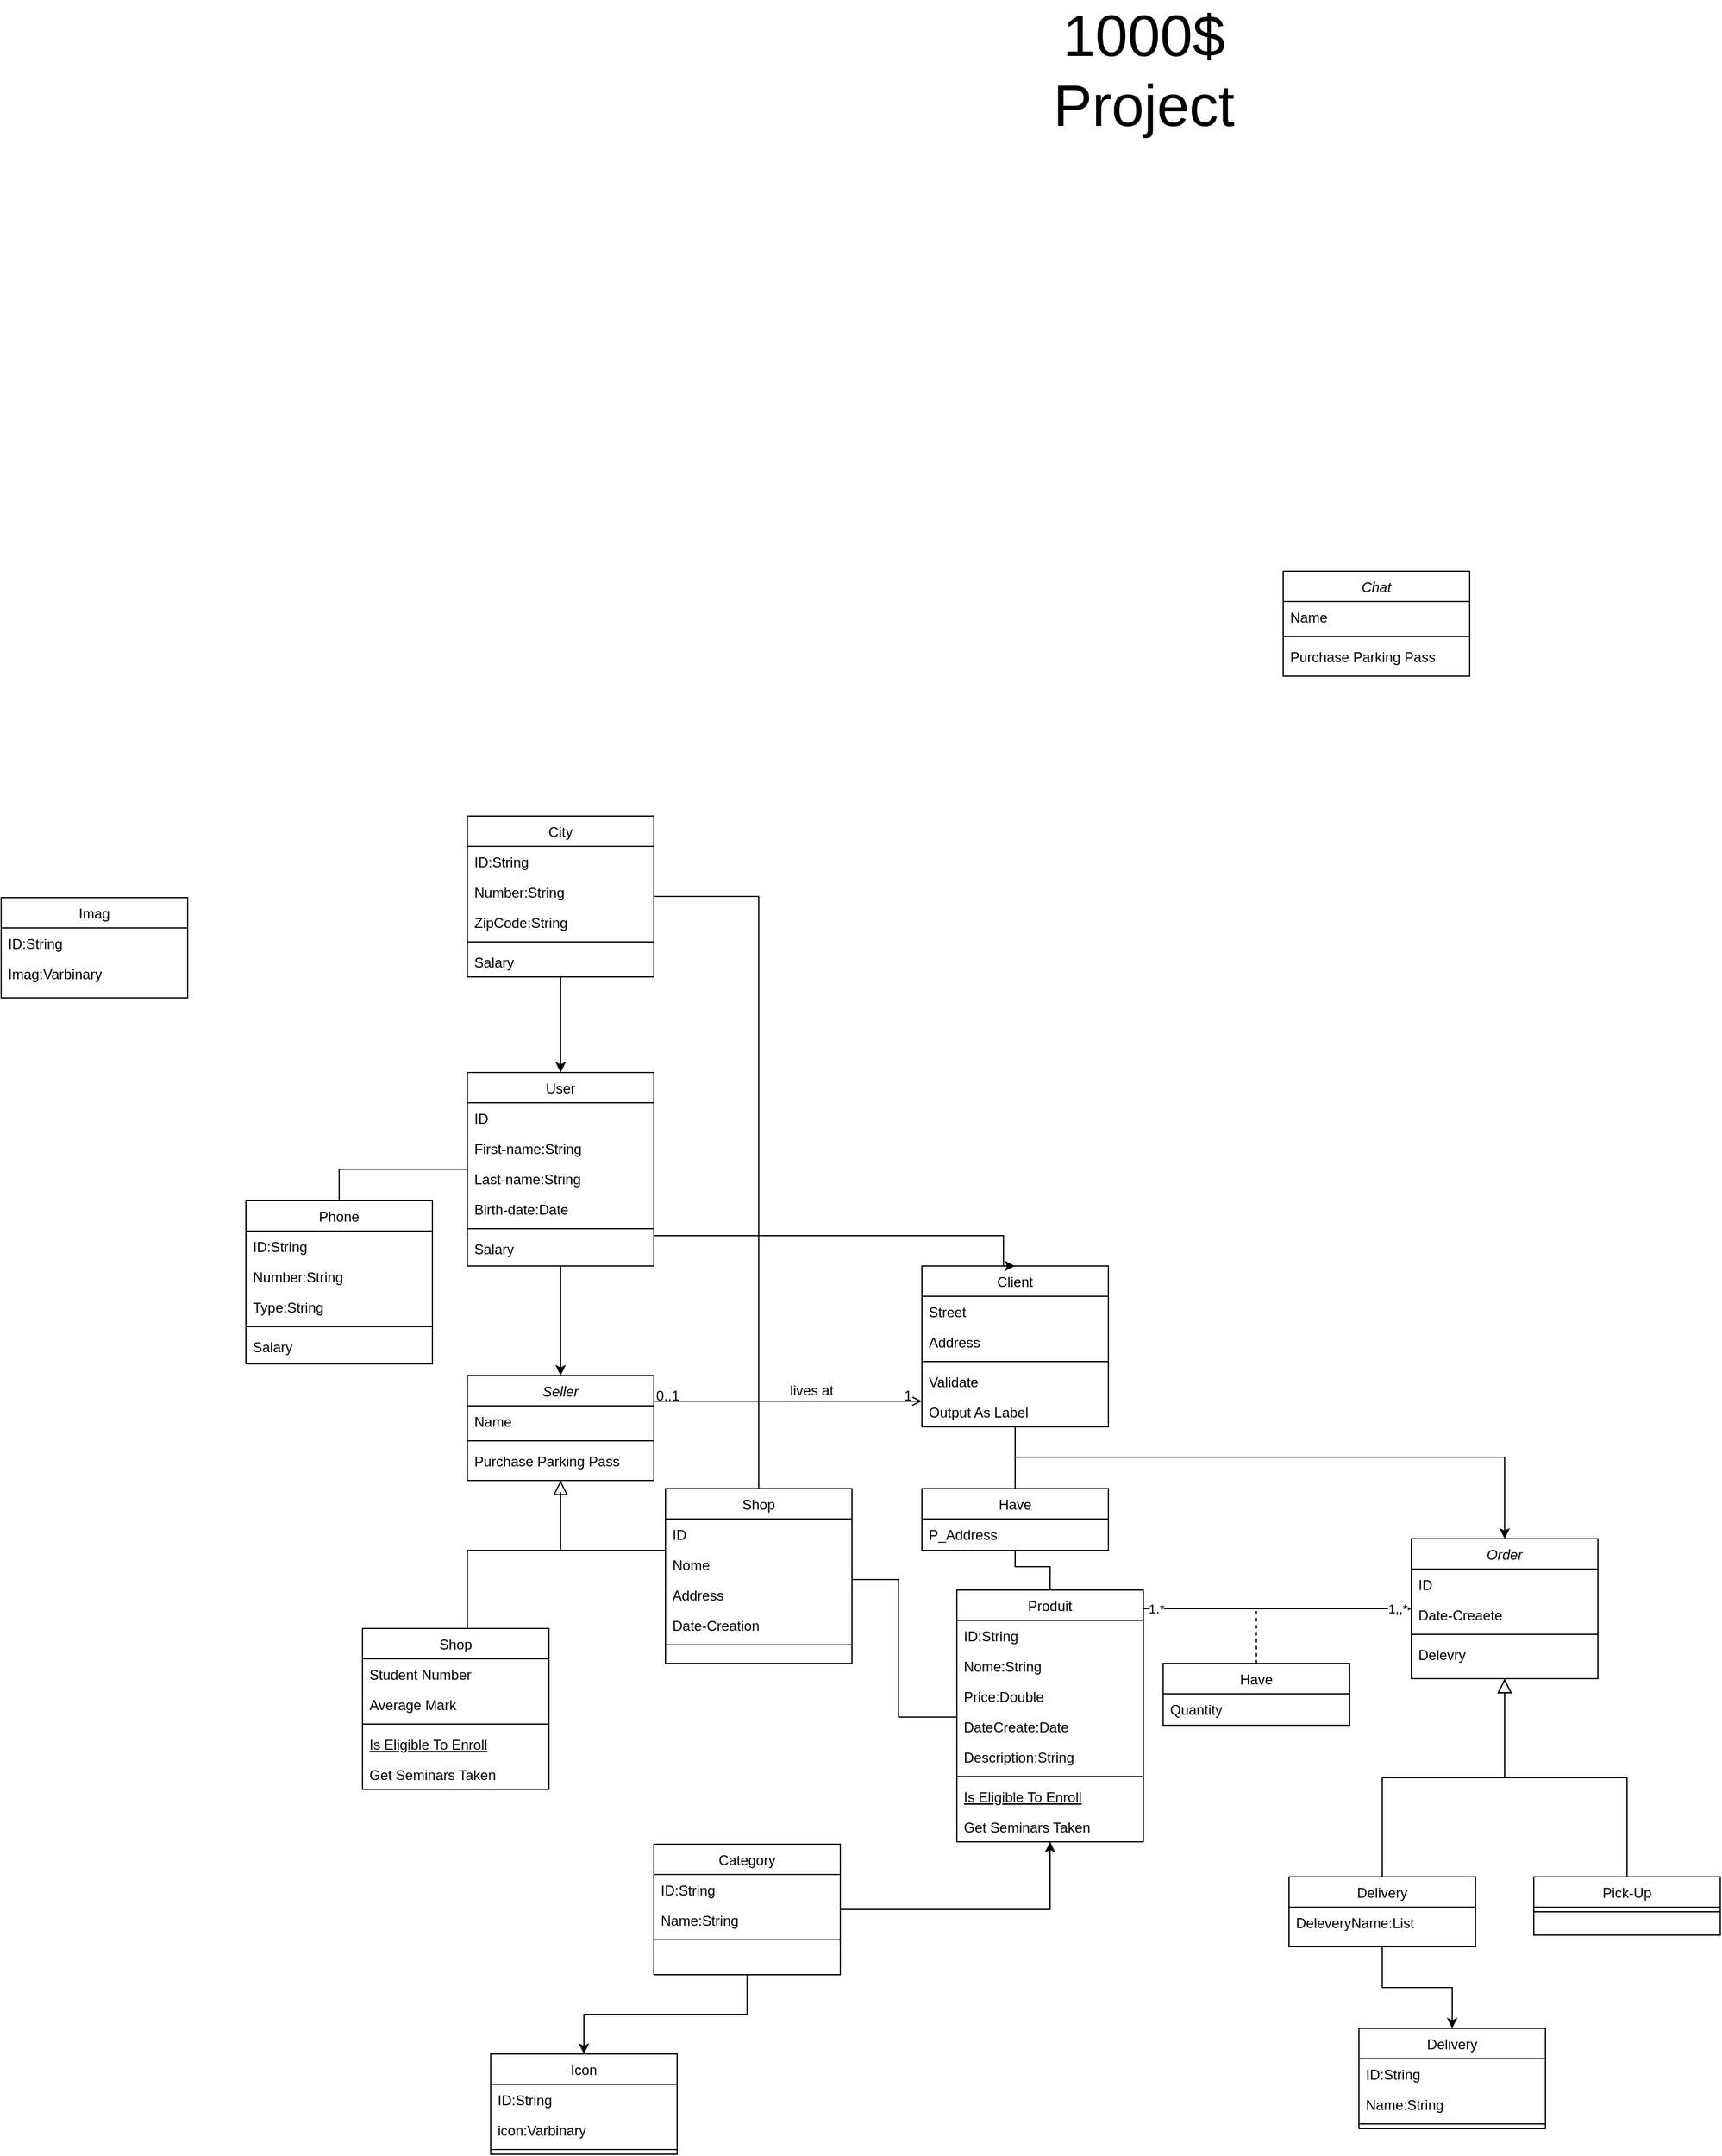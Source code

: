 <mxfile version="14.7.2" type="github">
  <diagram id="C5RBs43oDa-KdzZeNtuy" name="Page-1">
    <mxGraphModel dx="2067" dy="1872" grid="1" gridSize="10" guides="1" tooltips="1" connect="1" arrows="1" fold="1" page="1" pageScale="1" pageWidth="827" pageHeight="1169" math="0" shadow="0">
      <root>
        <mxCell id="WIyWlLk6GJQsqaUBKTNV-0" />
        <mxCell id="WIyWlLk6GJQsqaUBKTNV-1" parent="WIyWlLk6GJQsqaUBKTNV-0" />
        <mxCell id="zkfFHV4jXpPFQw0GAbJ--0" value="Seller" style="swimlane;fontStyle=2;align=center;verticalAlign=top;childLayout=stackLayout;horizontal=1;startSize=26;horizontalStack=0;resizeParent=1;resizeLast=0;collapsible=1;marginBottom=0;rounded=0;shadow=0;strokeWidth=1;" parent="WIyWlLk6GJQsqaUBKTNV-1" vertex="1">
          <mxGeometry x="-110" y="230" width="160" height="90" as="geometry">
            <mxRectangle x="230" y="140" width="160" height="26" as="alternateBounds" />
          </mxGeometry>
        </mxCell>
        <mxCell id="zkfFHV4jXpPFQw0GAbJ--1" value="Name" style="text;align=left;verticalAlign=top;spacingLeft=4;spacingRight=4;overflow=hidden;rotatable=0;points=[[0,0.5],[1,0.5]];portConstraint=eastwest;" parent="zkfFHV4jXpPFQw0GAbJ--0" vertex="1">
          <mxGeometry y="26" width="160" height="26" as="geometry" />
        </mxCell>
        <mxCell id="zkfFHV4jXpPFQw0GAbJ--4" value="" style="line;html=1;strokeWidth=1;align=left;verticalAlign=middle;spacingTop=-1;spacingLeft=3;spacingRight=3;rotatable=0;labelPosition=right;points=[];portConstraint=eastwest;" parent="zkfFHV4jXpPFQw0GAbJ--0" vertex="1">
          <mxGeometry y="52" width="160" height="8" as="geometry" />
        </mxCell>
        <mxCell id="zkfFHV4jXpPFQw0GAbJ--5" value="Purchase Parking Pass" style="text;align=left;verticalAlign=top;spacingLeft=4;spacingRight=4;overflow=hidden;rotatable=0;points=[[0,0.5],[1,0.5]];portConstraint=eastwest;" parent="zkfFHV4jXpPFQw0GAbJ--0" vertex="1">
          <mxGeometry y="60" width="160" height="26" as="geometry" />
        </mxCell>
        <mxCell id="inPbh-ANOGGjhUP9g02m-75" style="edgeStyle=orthogonalEdgeStyle;rounded=0;orthogonalLoop=1;jettySize=auto;html=1;endArrow=none;endFill=0;" edge="1" parent="WIyWlLk6GJQsqaUBKTNV-1" source="zkfFHV4jXpPFQw0GAbJ--6">
          <mxGeometry relative="1" as="geometry">
            <mxPoint x="-30" y="330" as="targetPoint" />
            <Array as="points">
              <mxPoint x="-110" y="380" />
              <mxPoint x="-30" y="380" />
            </Array>
          </mxGeometry>
        </mxCell>
        <mxCell id="zkfFHV4jXpPFQw0GAbJ--6" value="Shop" style="swimlane;fontStyle=0;align=center;verticalAlign=top;childLayout=stackLayout;horizontal=1;startSize=26;horizontalStack=0;resizeParent=1;resizeLast=0;collapsible=1;marginBottom=0;rounded=0;shadow=0;strokeWidth=1;" parent="WIyWlLk6GJQsqaUBKTNV-1" vertex="1">
          <mxGeometry x="-200" y="447" width="160" height="138" as="geometry">
            <mxRectangle x="130" y="380" width="160" height="26" as="alternateBounds" />
          </mxGeometry>
        </mxCell>
        <mxCell id="zkfFHV4jXpPFQw0GAbJ--7" value="Student Number" style="text;align=left;verticalAlign=top;spacingLeft=4;spacingRight=4;overflow=hidden;rotatable=0;points=[[0,0.5],[1,0.5]];portConstraint=eastwest;" parent="zkfFHV4jXpPFQw0GAbJ--6" vertex="1">
          <mxGeometry y="26" width="160" height="26" as="geometry" />
        </mxCell>
        <mxCell id="zkfFHV4jXpPFQw0GAbJ--8" value="Average Mark" style="text;align=left;verticalAlign=top;spacingLeft=4;spacingRight=4;overflow=hidden;rotatable=0;points=[[0,0.5],[1,0.5]];portConstraint=eastwest;rounded=0;shadow=0;html=0;" parent="zkfFHV4jXpPFQw0GAbJ--6" vertex="1">
          <mxGeometry y="52" width="160" height="26" as="geometry" />
        </mxCell>
        <mxCell id="zkfFHV4jXpPFQw0GAbJ--9" value="" style="line;html=1;strokeWidth=1;align=left;verticalAlign=middle;spacingTop=-1;spacingLeft=3;spacingRight=3;rotatable=0;labelPosition=right;points=[];portConstraint=eastwest;" parent="zkfFHV4jXpPFQw0GAbJ--6" vertex="1">
          <mxGeometry y="78" width="160" height="8" as="geometry" />
        </mxCell>
        <mxCell id="zkfFHV4jXpPFQw0GAbJ--10" value="Is Eligible To Enroll" style="text;align=left;verticalAlign=top;spacingLeft=4;spacingRight=4;overflow=hidden;rotatable=0;points=[[0,0.5],[1,0.5]];portConstraint=eastwest;fontStyle=4" parent="zkfFHV4jXpPFQw0GAbJ--6" vertex="1">
          <mxGeometry y="86" width="160" height="26" as="geometry" />
        </mxCell>
        <mxCell id="zkfFHV4jXpPFQw0GAbJ--11" value="Get Seminars Taken" style="text;align=left;verticalAlign=top;spacingLeft=4;spacingRight=4;overflow=hidden;rotatable=0;points=[[0,0.5],[1,0.5]];portConstraint=eastwest;" parent="zkfFHV4jXpPFQw0GAbJ--6" vertex="1">
          <mxGeometry y="112" width="160" height="26" as="geometry" />
        </mxCell>
        <mxCell id="zkfFHV4jXpPFQw0GAbJ--13" value="Shop" style="swimlane;fontStyle=0;align=center;verticalAlign=top;childLayout=stackLayout;horizontal=1;startSize=26;horizontalStack=0;resizeParent=1;resizeLast=0;collapsible=1;marginBottom=0;rounded=0;shadow=0;strokeWidth=1;" parent="WIyWlLk6GJQsqaUBKTNV-1" vertex="1">
          <mxGeometry x="60" y="327" width="160" height="150" as="geometry">
            <mxRectangle x="340" y="380" width="170" height="26" as="alternateBounds" />
          </mxGeometry>
        </mxCell>
        <mxCell id="zkfFHV4jXpPFQw0GAbJ--14" value="ID" style="text;align=left;verticalAlign=top;spacingLeft=4;spacingRight=4;overflow=hidden;rotatable=0;points=[[0,0.5],[1,0.5]];portConstraint=eastwest;" parent="zkfFHV4jXpPFQw0GAbJ--13" vertex="1">
          <mxGeometry y="26" width="160" height="26" as="geometry" />
        </mxCell>
        <mxCell id="inPbh-ANOGGjhUP9g02m-80" value="Nome" style="text;align=left;verticalAlign=top;spacingLeft=4;spacingRight=4;overflow=hidden;rotatable=0;points=[[0,0.5],[1,0.5]];portConstraint=eastwest;" vertex="1" parent="zkfFHV4jXpPFQw0GAbJ--13">
          <mxGeometry y="52" width="160" height="26" as="geometry" />
        </mxCell>
        <mxCell id="inPbh-ANOGGjhUP9g02m-81" value="Address" style="text;align=left;verticalAlign=top;spacingLeft=4;spacingRight=4;overflow=hidden;rotatable=0;points=[[0,0.5],[1,0.5]];portConstraint=eastwest;" vertex="1" parent="zkfFHV4jXpPFQw0GAbJ--13">
          <mxGeometry y="78" width="160" height="26" as="geometry" />
        </mxCell>
        <mxCell id="inPbh-ANOGGjhUP9g02m-82" value="Date-Creation" style="text;align=left;verticalAlign=top;spacingLeft=4;spacingRight=4;overflow=hidden;rotatable=0;points=[[0,0.5],[1,0.5]];portConstraint=eastwest;" vertex="1" parent="zkfFHV4jXpPFQw0GAbJ--13">
          <mxGeometry y="104" width="160" height="26" as="geometry" />
        </mxCell>
        <mxCell id="zkfFHV4jXpPFQw0GAbJ--15" value="" style="line;html=1;strokeWidth=1;align=left;verticalAlign=middle;spacingTop=-1;spacingLeft=3;spacingRight=3;rotatable=0;labelPosition=right;points=[];portConstraint=eastwest;" parent="zkfFHV4jXpPFQw0GAbJ--13" vertex="1">
          <mxGeometry y="130" width="160" height="8" as="geometry" />
        </mxCell>
        <mxCell id="zkfFHV4jXpPFQw0GAbJ--16" value="" style="endArrow=block;endSize=10;endFill=0;shadow=0;strokeWidth=1;rounded=0;edgeStyle=elbowEdgeStyle;elbow=vertical;" parent="WIyWlLk6GJQsqaUBKTNV-1" source="zkfFHV4jXpPFQw0GAbJ--13" target="zkfFHV4jXpPFQw0GAbJ--0" edge="1">
          <mxGeometry width="160" relative="1" as="geometry">
            <mxPoint x="210" y="373" as="sourcePoint" />
            <mxPoint x="310" y="271" as="targetPoint" />
            <Array as="points">
              <mxPoint x="-30" y="380" />
              <mxPoint x="130" y="380" />
            </Array>
          </mxGeometry>
        </mxCell>
        <mxCell id="inPbh-ANOGGjhUP9g02m-37" style="edgeStyle=orthogonalEdgeStyle;rounded=0;orthogonalLoop=1;jettySize=auto;html=1;entryX=0.5;entryY=0;entryDx=0;entryDy=0;" edge="1" parent="WIyWlLk6GJQsqaUBKTNV-1" source="zkfFHV4jXpPFQw0GAbJ--17" target="lSDASiZeVF4eeY2CgTY7-20">
          <mxGeometry relative="1" as="geometry">
            <Array as="points">
              <mxPoint x="780" y="300" />
            </Array>
          </mxGeometry>
        </mxCell>
        <mxCell id="inPbh-ANOGGjhUP9g02m-90" style="edgeStyle=orthogonalEdgeStyle;rounded=0;orthogonalLoop=1;jettySize=auto;html=1;entryX=0.5;entryY=0;entryDx=0;entryDy=0;endArrow=none;endFill=0;" edge="1" parent="WIyWlLk6GJQsqaUBKTNV-1" source="zkfFHV4jXpPFQw0GAbJ--17" target="inPbh-ANOGGjhUP9g02m-87">
          <mxGeometry relative="1" as="geometry" />
        </mxCell>
        <mxCell id="zkfFHV4jXpPFQw0GAbJ--17" value="Client" style="swimlane;fontStyle=0;align=center;verticalAlign=top;childLayout=stackLayout;horizontal=1;startSize=26;horizontalStack=0;resizeParent=1;resizeLast=0;collapsible=1;marginBottom=0;rounded=0;shadow=0;strokeWidth=1;" parent="WIyWlLk6GJQsqaUBKTNV-1" vertex="1">
          <mxGeometry x="280" y="136" width="160" height="138" as="geometry">
            <mxRectangle x="550" y="140" width="160" height="26" as="alternateBounds" />
          </mxGeometry>
        </mxCell>
        <mxCell id="zkfFHV4jXpPFQw0GAbJ--18" value="Street" style="text;align=left;verticalAlign=top;spacingLeft=4;spacingRight=4;overflow=hidden;rotatable=0;points=[[0,0.5],[1,0.5]];portConstraint=eastwest;" parent="zkfFHV4jXpPFQw0GAbJ--17" vertex="1">
          <mxGeometry y="26" width="160" height="26" as="geometry" />
        </mxCell>
        <mxCell id="inPbh-ANOGGjhUP9g02m-83" value="Address" style="text;align=left;verticalAlign=top;spacingLeft=4;spacingRight=4;overflow=hidden;rotatable=0;points=[[0,0.5],[1,0.5]];portConstraint=eastwest;" vertex="1" parent="zkfFHV4jXpPFQw0GAbJ--17">
          <mxGeometry y="52" width="160" height="26" as="geometry" />
        </mxCell>
        <mxCell id="zkfFHV4jXpPFQw0GAbJ--23" value="" style="line;html=1;strokeWidth=1;align=left;verticalAlign=middle;spacingTop=-1;spacingLeft=3;spacingRight=3;rotatable=0;labelPosition=right;points=[];portConstraint=eastwest;" parent="zkfFHV4jXpPFQw0GAbJ--17" vertex="1">
          <mxGeometry y="78" width="160" height="8" as="geometry" />
        </mxCell>
        <mxCell id="zkfFHV4jXpPFQw0GAbJ--24" value="Validate" style="text;align=left;verticalAlign=top;spacingLeft=4;spacingRight=4;overflow=hidden;rotatable=0;points=[[0,0.5],[1,0.5]];portConstraint=eastwest;" parent="zkfFHV4jXpPFQw0GAbJ--17" vertex="1">
          <mxGeometry y="86" width="160" height="26" as="geometry" />
        </mxCell>
        <mxCell id="zkfFHV4jXpPFQw0GAbJ--25" value="Output As Label" style="text;align=left;verticalAlign=top;spacingLeft=4;spacingRight=4;overflow=hidden;rotatable=0;points=[[0,0.5],[1,0.5]];portConstraint=eastwest;" parent="zkfFHV4jXpPFQw0GAbJ--17" vertex="1">
          <mxGeometry y="112" width="160" height="26" as="geometry" />
        </mxCell>
        <mxCell id="zkfFHV4jXpPFQw0GAbJ--26" value="" style="endArrow=open;shadow=0;strokeWidth=1;rounded=0;endFill=1;edgeStyle=elbowEdgeStyle;elbow=vertical;" parent="WIyWlLk6GJQsqaUBKTNV-1" source="zkfFHV4jXpPFQw0GAbJ--0" target="zkfFHV4jXpPFQw0GAbJ--17" edge="1">
          <mxGeometry x="0.5" y="41" relative="1" as="geometry">
            <mxPoint x="380" y="192" as="sourcePoint" />
            <mxPoint x="540" y="192" as="targetPoint" />
            <mxPoint x="-40" y="32" as="offset" />
          </mxGeometry>
        </mxCell>
        <mxCell id="zkfFHV4jXpPFQw0GAbJ--27" value="0..1" style="resizable=0;align=left;verticalAlign=bottom;labelBackgroundColor=none;fontSize=12;" parent="zkfFHV4jXpPFQw0GAbJ--26" connectable="0" vertex="1">
          <mxGeometry x="-1" relative="1" as="geometry">
            <mxPoint y="4" as="offset" />
          </mxGeometry>
        </mxCell>
        <mxCell id="zkfFHV4jXpPFQw0GAbJ--28" value="1" style="resizable=0;align=right;verticalAlign=bottom;labelBackgroundColor=none;fontSize=12;" parent="zkfFHV4jXpPFQw0GAbJ--26" connectable="0" vertex="1">
          <mxGeometry x="1" relative="1" as="geometry">
            <mxPoint x="-7" y="4" as="offset" />
          </mxGeometry>
        </mxCell>
        <mxCell id="zkfFHV4jXpPFQw0GAbJ--29" value="lives at" style="text;html=1;resizable=0;points=[];;align=center;verticalAlign=middle;labelBackgroundColor=none;rounded=0;shadow=0;strokeWidth=1;fontSize=12;" parent="zkfFHV4jXpPFQw0GAbJ--26" vertex="1" connectable="0">
          <mxGeometry x="0.5" y="49" relative="1" as="geometry">
            <mxPoint x="-38" y="40" as="offset" />
          </mxGeometry>
        </mxCell>
        <mxCell id="lSDASiZeVF4eeY2CgTY7-0" value="Chat" style="swimlane;fontStyle=2;align=center;verticalAlign=top;childLayout=stackLayout;horizontal=1;startSize=26;horizontalStack=0;resizeParent=1;resizeLast=0;collapsible=1;marginBottom=0;rounded=0;shadow=0;strokeWidth=1;" parent="WIyWlLk6GJQsqaUBKTNV-1" vertex="1">
          <mxGeometry x="590" y="-460" width="160" height="90" as="geometry">
            <mxRectangle x="230" y="140" width="160" height="26" as="alternateBounds" />
          </mxGeometry>
        </mxCell>
        <mxCell id="lSDASiZeVF4eeY2CgTY7-1" value="Name" style="text;align=left;verticalAlign=top;spacingLeft=4;spacingRight=4;overflow=hidden;rotatable=0;points=[[0,0.5],[1,0.5]];portConstraint=eastwest;" parent="lSDASiZeVF4eeY2CgTY7-0" vertex="1">
          <mxGeometry y="26" width="160" height="26" as="geometry" />
        </mxCell>
        <mxCell id="lSDASiZeVF4eeY2CgTY7-2" value="" style="line;html=1;strokeWidth=1;align=left;verticalAlign=middle;spacingTop=-1;spacingLeft=3;spacingRight=3;rotatable=0;labelPosition=right;points=[];portConstraint=eastwest;" parent="lSDASiZeVF4eeY2CgTY7-0" vertex="1">
          <mxGeometry y="52" width="160" height="8" as="geometry" />
        </mxCell>
        <mxCell id="lSDASiZeVF4eeY2CgTY7-3" value="Purchase Parking Pass" style="text;align=left;verticalAlign=top;spacingLeft=4;spacingRight=4;overflow=hidden;rotatable=0;points=[[0,0.5],[1,0.5]];portConstraint=eastwest;" parent="lSDASiZeVF4eeY2CgTY7-0" vertex="1">
          <mxGeometry y="60" width="160" height="26" as="geometry" />
        </mxCell>
        <mxCell id="inPbh-ANOGGjhUP9g02m-52" style="edgeStyle=orthogonalEdgeStyle;rounded=0;orthogonalLoop=1;jettySize=auto;html=1;" edge="1" parent="WIyWlLk6GJQsqaUBKTNV-1" source="lSDASiZeVF4eeY2CgTY7-8" target="lSDASiZeVF4eeY2CgTY7-20">
          <mxGeometry relative="1" as="geometry">
            <Array as="points">
              <mxPoint x="570" y="430" />
              <mxPoint x="570" y="430" />
            </Array>
          </mxGeometry>
        </mxCell>
        <mxCell id="inPbh-ANOGGjhUP9g02m-56" value="1.*" style="edgeLabel;html=1;align=center;verticalAlign=middle;resizable=0;points=[];" vertex="1" connectable="0" parent="inPbh-ANOGGjhUP9g02m-52">
          <mxGeometry x="-0.908" relative="1" as="geometry">
            <mxPoint as="offset" />
          </mxGeometry>
        </mxCell>
        <mxCell id="inPbh-ANOGGjhUP9g02m-57" value="1,,*" style="edgeLabel;html=1;align=center;verticalAlign=middle;resizable=0;points=[];" vertex="1" connectable="0" parent="inPbh-ANOGGjhUP9g02m-52">
          <mxGeometry x="0.893" relative="1" as="geometry">
            <mxPoint as="offset" />
          </mxGeometry>
        </mxCell>
        <mxCell id="inPbh-ANOGGjhUP9g02m-84" style="edgeStyle=orthogonalEdgeStyle;rounded=0;orthogonalLoop=1;jettySize=auto;html=1;endArrow=none;endFill=0;" edge="1" parent="WIyWlLk6GJQsqaUBKTNV-1" source="lSDASiZeVF4eeY2CgTY7-8" target="zkfFHV4jXpPFQw0GAbJ--13">
          <mxGeometry relative="1" as="geometry">
            <Array as="points">
              <mxPoint x="260" y="523" />
              <mxPoint x="260" y="405" />
            </Array>
          </mxGeometry>
        </mxCell>
        <mxCell id="inPbh-ANOGGjhUP9g02m-91" style="edgeStyle=orthogonalEdgeStyle;rounded=0;orthogonalLoop=1;jettySize=auto;html=1;endArrow=none;endFill=0;" edge="1" parent="WIyWlLk6GJQsqaUBKTNV-1" source="lSDASiZeVF4eeY2CgTY7-8" target="inPbh-ANOGGjhUP9g02m-87">
          <mxGeometry relative="1" as="geometry" />
        </mxCell>
        <mxCell id="lSDASiZeVF4eeY2CgTY7-8" value="Produit" style="swimlane;fontStyle=0;align=center;verticalAlign=top;childLayout=stackLayout;horizontal=1;startSize=26;horizontalStack=0;resizeParent=1;resizeLast=0;collapsible=1;marginBottom=0;rounded=0;shadow=0;strokeWidth=1;" parent="WIyWlLk6GJQsqaUBKTNV-1" vertex="1">
          <mxGeometry x="310" y="414" width="160" height="216" as="geometry">
            <mxRectangle x="130" y="380" width="160" height="26" as="alternateBounds" />
          </mxGeometry>
        </mxCell>
        <mxCell id="lSDASiZeVF4eeY2CgTY7-9" value="ID:String" style="text;align=left;verticalAlign=top;spacingLeft=4;spacingRight=4;overflow=hidden;rotatable=0;points=[[0,0.5],[1,0.5]];portConstraint=eastwest;" parent="lSDASiZeVF4eeY2CgTY7-8" vertex="1">
          <mxGeometry y="26" width="160" height="26" as="geometry" />
        </mxCell>
        <mxCell id="lSDASiZeVF4eeY2CgTY7-10" value="Nome:String" style="text;align=left;verticalAlign=top;spacingLeft=4;spacingRight=4;overflow=hidden;rotatable=0;points=[[0,0.5],[1,0.5]];portConstraint=eastwest;rounded=0;shadow=0;html=0;" parent="lSDASiZeVF4eeY2CgTY7-8" vertex="1">
          <mxGeometry y="52" width="160" height="26" as="geometry" />
        </mxCell>
        <mxCell id="lSDASiZeVF4eeY2CgTY7-48" value="Price:Double" style="text;align=left;verticalAlign=top;spacingLeft=4;spacingRight=4;overflow=hidden;rotatable=0;points=[[0,0.5],[1,0.5]];portConstraint=eastwest;rounded=0;shadow=0;html=0;" parent="lSDASiZeVF4eeY2CgTY7-8" vertex="1">
          <mxGeometry y="78" width="160" height="26" as="geometry" />
        </mxCell>
        <mxCell id="lSDASiZeVF4eeY2CgTY7-49" value="DateCreate:Date" style="text;align=left;verticalAlign=top;spacingLeft=4;spacingRight=4;overflow=hidden;rotatable=0;points=[[0,0.5],[1,0.5]];portConstraint=eastwest;rounded=0;shadow=0;html=0;" parent="lSDASiZeVF4eeY2CgTY7-8" vertex="1">
          <mxGeometry y="104" width="160" height="26" as="geometry" />
        </mxCell>
        <mxCell id="lSDASiZeVF4eeY2CgTY7-50" value="Description:String" style="text;align=left;verticalAlign=top;spacingLeft=4;spacingRight=4;overflow=hidden;rotatable=0;points=[[0,0.5],[1,0.5]];portConstraint=eastwest;rounded=0;shadow=0;html=0;" parent="lSDASiZeVF4eeY2CgTY7-8" vertex="1">
          <mxGeometry y="130" width="160" height="26" as="geometry" />
        </mxCell>
        <mxCell id="lSDASiZeVF4eeY2CgTY7-11" value="" style="line;html=1;strokeWidth=1;align=left;verticalAlign=middle;spacingTop=-1;spacingLeft=3;spacingRight=3;rotatable=0;labelPosition=right;points=[];portConstraint=eastwest;" parent="lSDASiZeVF4eeY2CgTY7-8" vertex="1">
          <mxGeometry y="156" width="160" height="8" as="geometry" />
        </mxCell>
        <mxCell id="lSDASiZeVF4eeY2CgTY7-12" value="Is Eligible To Enroll" style="text;align=left;verticalAlign=top;spacingLeft=4;spacingRight=4;overflow=hidden;rotatable=0;points=[[0,0.5],[1,0.5]];portConstraint=eastwest;fontStyle=4" parent="lSDASiZeVF4eeY2CgTY7-8" vertex="1">
          <mxGeometry y="164" width="160" height="26" as="geometry" />
        </mxCell>
        <mxCell id="lSDASiZeVF4eeY2CgTY7-13" value="Get Seminars Taken" style="text;align=left;verticalAlign=top;spacingLeft=4;spacingRight=4;overflow=hidden;rotatable=0;points=[[0,0.5],[1,0.5]];portConstraint=eastwest;" parent="lSDASiZeVF4eeY2CgTY7-8" vertex="1">
          <mxGeometry y="190" width="160" height="26" as="geometry" />
        </mxCell>
        <mxCell id="lSDASiZeVF4eeY2CgTY7-20" value="Order" style="swimlane;fontStyle=2;align=center;verticalAlign=top;childLayout=stackLayout;horizontal=1;startSize=26;horizontalStack=0;resizeParent=1;resizeLast=0;collapsible=1;marginBottom=0;rounded=0;shadow=0;strokeWidth=1;" parent="WIyWlLk6GJQsqaUBKTNV-1" vertex="1">
          <mxGeometry x="700" y="370" width="160" height="120" as="geometry">
            <mxRectangle x="230" y="140" width="160" height="26" as="alternateBounds" />
          </mxGeometry>
        </mxCell>
        <mxCell id="inPbh-ANOGGjhUP9g02m-41" value="ID" style="text;align=left;verticalAlign=top;spacingLeft=4;spacingRight=4;overflow=hidden;rotatable=0;points=[[0,0.5],[1,0.5]];portConstraint=eastwest;" vertex="1" parent="lSDASiZeVF4eeY2CgTY7-20">
          <mxGeometry y="26" width="160" height="26" as="geometry" />
        </mxCell>
        <mxCell id="inPbh-ANOGGjhUP9g02m-42" value="Date-Creaete" style="text;align=left;verticalAlign=top;spacingLeft=4;spacingRight=4;overflow=hidden;rotatable=0;points=[[0,0.5],[1,0.5]];portConstraint=eastwest;" vertex="1" parent="lSDASiZeVF4eeY2CgTY7-20">
          <mxGeometry y="52" width="160" height="26" as="geometry" />
        </mxCell>
        <mxCell id="lSDASiZeVF4eeY2CgTY7-22" value="" style="line;html=1;strokeWidth=1;align=left;verticalAlign=middle;spacingTop=-1;spacingLeft=3;spacingRight=3;rotatable=0;labelPosition=right;points=[];portConstraint=eastwest;" parent="lSDASiZeVF4eeY2CgTY7-20" vertex="1">
          <mxGeometry y="78" width="160" height="8" as="geometry" />
        </mxCell>
        <mxCell id="lSDASiZeVF4eeY2CgTY7-35" value="Delevry" style="text;align=left;verticalAlign=top;spacingLeft=4;spacingRight=4;overflow=hidden;rotatable=0;points=[[0,0.5],[1,0.5]];portConstraint=eastwest;" parent="lSDASiZeVF4eeY2CgTY7-20" vertex="1">
          <mxGeometry y="86" width="160" height="26" as="geometry" />
        </mxCell>
        <mxCell id="lSDASiZeVF4eeY2CgTY7-28" value="" style="endArrow=block;endSize=10;endFill=0;shadow=0;strokeWidth=1;rounded=0;edgeStyle=elbowEdgeStyle;elbow=vertical;exitX=0.5;exitY=0;exitDx=0;exitDy=0;" parent="WIyWlLk6GJQsqaUBKTNV-1" source="lSDASiZeVF4eeY2CgTY7-36" target="lSDASiZeVF4eeY2CgTY7-20" edge="1">
          <mxGeometry width="160" relative="1" as="geometry">
            <mxPoint x="640" y="620" as="sourcePoint" />
            <mxPoint x="760" y="383" as="targetPoint" />
          </mxGeometry>
        </mxCell>
        <mxCell id="lSDASiZeVF4eeY2CgTY7-29" value="Pick-Up" style="swimlane;fontStyle=0;align=center;verticalAlign=top;childLayout=stackLayout;horizontal=1;startSize=26;horizontalStack=0;resizeParent=1;resizeLast=0;collapsible=1;marginBottom=0;rounded=0;shadow=0;strokeWidth=1;" parent="WIyWlLk6GJQsqaUBKTNV-1" vertex="1">
          <mxGeometry x="805" y="660" width="160" height="50" as="geometry">
            <mxRectangle x="340" y="380" width="170" height="26" as="alternateBounds" />
          </mxGeometry>
        </mxCell>
        <mxCell id="lSDASiZeVF4eeY2CgTY7-31" value="" style="line;html=1;strokeWidth=1;align=left;verticalAlign=middle;spacingTop=-1;spacingLeft=3;spacingRight=3;rotatable=0;labelPosition=right;points=[];portConstraint=eastwest;" parent="lSDASiZeVF4eeY2CgTY7-29" vertex="1">
          <mxGeometry y="26" width="160" height="8" as="geometry" />
        </mxCell>
        <mxCell id="lSDASiZeVF4eeY2CgTY7-32" value="" style="endArrow=block;endSize=10;endFill=0;shadow=0;strokeWidth=1;rounded=0;edgeStyle=elbowEdgeStyle;elbow=vertical;" parent="WIyWlLk6GJQsqaUBKTNV-1" source="lSDASiZeVF4eeY2CgTY7-29" target="lSDASiZeVF4eeY2CgTY7-20" edge="1">
          <mxGeometry width="160" relative="1" as="geometry">
            <mxPoint x="770" y="553" as="sourcePoint" />
            <mxPoint x="870" y="451" as="targetPoint" />
          </mxGeometry>
        </mxCell>
        <mxCell id="lSDASiZeVF4eeY2CgTY7-47" style="edgeStyle=orthogonalEdgeStyle;rounded=0;orthogonalLoop=1;jettySize=auto;html=1;entryX=0.5;entryY=0;entryDx=0;entryDy=0;" parent="WIyWlLk6GJQsqaUBKTNV-1" source="lSDASiZeVF4eeY2CgTY7-36" target="lSDASiZeVF4eeY2CgTY7-43" edge="1">
          <mxGeometry relative="1" as="geometry" />
        </mxCell>
        <mxCell id="lSDASiZeVF4eeY2CgTY7-36" value="Delivery" style="swimlane;fontStyle=0;align=center;verticalAlign=top;childLayout=stackLayout;horizontal=1;startSize=26;horizontalStack=0;resizeParent=1;resizeLast=0;collapsible=1;marginBottom=0;rounded=0;shadow=0;strokeWidth=1;" parent="WIyWlLk6GJQsqaUBKTNV-1" vertex="1">
          <mxGeometry x="595" y="660" width="160" height="60" as="geometry">
            <mxRectangle x="130" y="380" width="160" height="26" as="alternateBounds" />
          </mxGeometry>
        </mxCell>
        <mxCell id="lSDASiZeVF4eeY2CgTY7-37" value="DeleveryName:List" style="text;align=left;verticalAlign=top;spacingLeft=4;spacingRight=4;overflow=hidden;rotatable=0;points=[[0,0.5],[1,0.5]];portConstraint=eastwest;" parent="lSDASiZeVF4eeY2CgTY7-36" vertex="1">
          <mxGeometry y="26" width="160" height="26" as="geometry" />
        </mxCell>
        <mxCell id="lSDASiZeVF4eeY2CgTY7-43" value="Delivery" style="swimlane;fontStyle=0;align=center;verticalAlign=top;childLayout=stackLayout;horizontal=1;startSize=26;horizontalStack=0;resizeParent=1;resizeLast=0;collapsible=1;marginBottom=0;rounded=0;shadow=0;strokeWidth=1;" parent="WIyWlLk6GJQsqaUBKTNV-1" vertex="1">
          <mxGeometry x="655" y="790" width="160" height="86" as="geometry">
            <mxRectangle x="130" y="380" width="160" height="26" as="alternateBounds" />
          </mxGeometry>
        </mxCell>
        <mxCell id="lSDASiZeVF4eeY2CgTY7-44" value="ID:String" style="text;align=left;verticalAlign=top;spacingLeft=4;spacingRight=4;overflow=hidden;rotatable=0;points=[[0,0.5],[1,0.5]];portConstraint=eastwest;" parent="lSDASiZeVF4eeY2CgTY7-43" vertex="1">
          <mxGeometry y="26" width="160" height="26" as="geometry" />
        </mxCell>
        <mxCell id="lSDASiZeVF4eeY2CgTY7-46" value="Name:String" style="text;align=left;verticalAlign=top;spacingLeft=4;spacingRight=4;overflow=hidden;rotatable=0;points=[[0,0.5],[1,0.5]];portConstraint=eastwest;" parent="lSDASiZeVF4eeY2CgTY7-43" vertex="1">
          <mxGeometry y="52" width="160" height="26" as="geometry" />
        </mxCell>
        <mxCell id="lSDASiZeVF4eeY2CgTY7-45" value="" style="line;html=1;strokeWidth=1;align=left;verticalAlign=middle;spacingTop=-1;spacingLeft=3;spacingRight=3;rotatable=0;labelPosition=right;points=[];portConstraint=eastwest;" parent="lSDASiZeVF4eeY2CgTY7-43" vertex="1">
          <mxGeometry y="78" width="160" height="8" as="geometry" />
        </mxCell>
        <mxCell id="lSDASiZeVF4eeY2CgTY7-56" style="edgeStyle=orthogonalEdgeStyle;rounded=0;orthogonalLoop=1;jettySize=auto;html=1;" parent="WIyWlLk6GJQsqaUBKTNV-1" source="lSDASiZeVF4eeY2CgTY7-53" target="lSDASiZeVF4eeY2CgTY7-8" edge="1">
          <mxGeometry relative="1" as="geometry" />
        </mxCell>
        <mxCell id="lSDASiZeVF4eeY2CgTY7-70" style="edgeStyle=orthogonalEdgeStyle;rounded=0;orthogonalLoop=1;jettySize=auto;html=1;entryX=0.5;entryY=0;entryDx=0;entryDy=0;" parent="WIyWlLk6GJQsqaUBKTNV-1" source="lSDASiZeVF4eeY2CgTY7-53" target="lSDASiZeVF4eeY2CgTY7-58" edge="1">
          <mxGeometry relative="1" as="geometry" />
        </mxCell>
        <mxCell id="lSDASiZeVF4eeY2CgTY7-53" value="Category" style="swimlane;fontStyle=0;align=center;verticalAlign=top;childLayout=stackLayout;horizontal=1;startSize=26;horizontalStack=0;resizeParent=1;resizeLast=0;collapsible=1;marginBottom=0;rounded=0;shadow=0;strokeWidth=1;" parent="WIyWlLk6GJQsqaUBKTNV-1" vertex="1">
          <mxGeometry x="50" y="632" width="160" height="112" as="geometry">
            <mxRectangle x="340" y="380" width="170" height="26" as="alternateBounds" />
          </mxGeometry>
        </mxCell>
        <mxCell id="lSDASiZeVF4eeY2CgTY7-54" value="ID:String" style="text;align=left;verticalAlign=top;spacingLeft=4;spacingRight=4;overflow=hidden;rotatable=0;points=[[0,0.5],[1,0.5]];portConstraint=eastwest;" parent="lSDASiZeVF4eeY2CgTY7-53" vertex="1">
          <mxGeometry y="26" width="160" height="26" as="geometry" />
        </mxCell>
        <mxCell id="lSDASiZeVF4eeY2CgTY7-57" value="Name:String" style="text;align=left;verticalAlign=top;spacingLeft=4;spacingRight=4;overflow=hidden;rotatable=0;points=[[0,0.5],[1,0.5]];portConstraint=eastwest;" parent="lSDASiZeVF4eeY2CgTY7-53" vertex="1">
          <mxGeometry y="52" width="160" height="26" as="geometry" />
        </mxCell>
        <mxCell id="lSDASiZeVF4eeY2CgTY7-55" value="" style="line;html=1;strokeWidth=1;align=left;verticalAlign=middle;spacingTop=-1;spacingLeft=3;spacingRight=3;rotatable=0;labelPosition=right;points=[];portConstraint=eastwest;" parent="lSDASiZeVF4eeY2CgTY7-53" vertex="1">
          <mxGeometry y="78" width="160" height="8" as="geometry" />
        </mxCell>
        <mxCell id="lSDASiZeVF4eeY2CgTY7-58" value="Icon" style="swimlane;fontStyle=0;align=center;verticalAlign=top;childLayout=stackLayout;horizontal=1;startSize=26;horizontalStack=0;resizeParent=1;resizeLast=0;collapsible=1;marginBottom=0;rounded=0;shadow=0;strokeWidth=1;" parent="WIyWlLk6GJQsqaUBKTNV-1" vertex="1">
          <mxGeometry x="-90" y="812" width="160" height="86" as="geometry">
            <mxRectangle x="340" y="380" width="170" height="26" as="alternateBounds" />
          </mxGeometry>
        </mxCell>
        <mxCell id="lSDASiZeVF4eeY2CgTY7-59" value="ID:String" style="text;align=left;verticalAlign=top;spacingLeft=4;spacingRight=4;overflow=hidden;rotatable=0;points=[[0,0.5],[1,0.5]];portConstraint=eastwest;" parent="lSDASiZeVF4eeY2CgTY7-58" vertex="1">
          <mxGeometry y="26" width="160" height="26" as="geometry" />
        </mxCell>
        <mxCell id="lSDASiZeVF4eeY2CgTY7-60" value="icon:Varbinary" style="text;align=left;verticalAlign=top;spacingLeft=4;spacingRight=4;overflow=hidden;rotatable=0;points=[[0,0.5],[1,0.5]];portConstraint=eastwest;" parent="lSDASiZeVF4eeY2CgTY7-58" vertex="1">
          <mxGeometry y="52" width="160" height="26" as="geometry" />
        </mxCell>
        <mxCell id="lSDASiZeVF4eeY2CgTY7-61" value="" style="line;html=1;strokeWidth=1;align=left;verticalAlign=middle;spacingTop=-1;spacingLeft=3;spacingRight=3;rotatable=0;labelPosition=right;points=[];portConstraint=eastwest;" parent="lSDASiZeVF4eeY2CgTY7-58" vertex="1">
          <mxGeometry y="78" width="160" height="8" as="geometry" />
        </mxCell>
        <mxCell id="lSDASiZeVF4eeY2CgTY7-71" value="Imag" style="swimlane;fontStyle=0;align=center;verticalAlign=top;childLayout=stackLayout;horizontal=1;startSize=26;horizontalStack=0;resizeParent=1;resizeLast=0;collapsible=1;marginBottom=0;rounded=0;shadow=0;strokeWidth=1;" parent="WIyWlLk6GJQsqaUBKTNV-1" vertex="1">
          <mxGeometry x="-510" y="-180" width="160" height="86" as="geometry">
            <mxRectangle x="340" y="380" width="170" height="26" as="alternateBounds" />
          </mxGeometry>
        </mxCell>
        <mxCell id="lSDASiZeVF4eeY2CgTY7-72" value="ID:String" style="text;align=left;verticalAlign=top;spacingLeft=4;spacingRight=4;overflow=hidden;rotatable=0;points=[[0,0.5],[1,0.5]];portConstraint=eastwest;" parent="lSDASiZeVF4eeY2CgTY7-71" vertex="1">
          <mxGeometry y="26" width="160" height="26" as="geometry" />
        </mxCell>
        <mxCell id="lSDASiZeVF4eeY2CgTY7-73" value="Imag:Varbinary" style="text;align=left;verticalAlign=top;spacingLeft=4;spacingRight=4;overflow=hidden;rotatable=0;points=[[0,0.5],[1,0.5]];portConstraint=eastwest;" parent="lSDASiZeVF4eeY2CgTY7-71" vertex="1">
          <mxGeometry y="52" width="160" height="26" as="geometry" />
        </mxCell>
        <mxCell id="inPbh-ANOGGjhUP9g02m-29" style="edgeStyle=orthogonalEdgeStyle;rounded=0;orthogonalLoop=1;jettySize=auto;html=1;" edge="1" parent="WIyWlLk6GJQsqaUBKTNV-1" source="lSDASiZeVF4eeY2CgTY7-84" target="zkfFHV4jXpPFQw0GAbJ--0">
          <mxGeometry relative="1" as="geometry" />
        </mxCell>
        <mxCell id="inPbh-ANOGGjhUP9g02m-30" style="edgeStyle=orthogonalEdgeStyle;rounded=0;orthogonalLoop=1;jettySize=auto;html=1;entryX=0.5;entryY=0;entryDx=0;entryDy=0;" edge="1" parent="WIyWlLk6GJQsqaUBKTNV-1" source="lSDASiZeVF4eeY2CgTY7-84" target="zkfFHV4jXpPFQw0GAbJ--17">
          <mxGeometry relative="1" as="geometry">
            <Array as="points">
              <mxPoint x="350" y="110" />
            </Array>
          </mxGeometry>
        </mxCell>
        <mxCell id="inPbh-ANOGGjhUP9g02m-71" style="edgeStyle=orthogonalEdgeStyle;rounded=0;orthogonalLoop=1;jettySize=auto;html=1;entryX=0.5;entryY=0;entryDx=0;entryDy=0;endArrow=none;endFill=0;" edge="1" parent="WIyWlLk6GJQsqaUBKTNV-1" source="lSDASiZeVF4eeY2CgTY7-84" target="inPbh-ANOGGjhUP9g02m-0">
          <mxGeometry relative="1" as="geometry" />
        </mxCell>
        <mxCell id="lSDASiZeVF4eeY2CgTY7-84" value="User" style="swimlane;fontStyle=0;align=center;verticalAlign=top;childLayout=stackLayout;horizontal=1;startSize=26;horizontalStack=0;resizeParent=1;resizeLast=0;collapsible=1;marginBottom=0;rounded=0;shadow=0;strokeWidth=1;" parent="WIyWlLk6GJQsqaUBKTNV-1" vertex="1">
          <mxGeometry x="-110" y="-30" width="160" height="166" as="geometry">
            <mxRectangle x="340" y="380" width="170" height="26" as="alternateBounds" />
          </mxGeometry>
        </mxCell>
        <mxCell id="lSDASiZeVF4eeY2CgTY7-85" value="ID" style="text;align=left;verticalAlign=top;spacingLeft=4;spacingRight=4;overflow=hidden;rotatable=0;points=[[0,0.5],[1,0.5]];portConstraint=eastwest;" parent="lSDASiZeVF4eeY2CgTY7-84" vertex="1">
          <mxGeometry y="26" width="160" height="26" as="geometry" />
        </mxCell>
        <mxCell id="lSDASiZeVF4eeY2CgTY7-88" value="First-name:String" style="text;align=left;verticalAlign=top;spacingLeft=4;spacingRight=4;overflow=hidden;rotatable=0;points=[[0,0.5],[1,0.5]];portConstraint=eastwest;" parent="lSDASiZeVF4eeY2CgTY7-84" vertex="1">
          <mxGeometry y="52" width="160" height="26" as="geometry" />
        </mxCell>
        <mxCell id="lSDASiZeVF4eeY2CgTY7-89" value="Last-name:String" style="text;align=left;verticalAlign=top;spacingLeft=4;spacingRight=4;overflow=hidden;rotatable=0;points=[[0,0.5],[1,0.5]];portConstraint=eastwest;" parent="lSDASiZeVF4eeY2CgTY7-84" vertex="1">
          <mxGeometry y="78" width="160" height="26" as="geometry" />
        </mxCell>
        <mxCell id="lSDASiZeVF4eeY2CgTY7-90" value="Birth-date:Date" style="text;align=left;verticalAlign=top;spacingLeft=4;spacingRight=4;overflow=hidden;rotatable=0;points=[[0,0.5],[1,0.5]];portConstraint=eastwest;" parent="lSDASiZeVF4eeY2CgTY7-84" vertex="1">
          <mxGeometry y="104" width="160" height="26" as="geometry" />
        </mxCell>
        <mxCell id="lSDASiZeVF4eeY2CgTY7-86" value="" style="line;html=1;strokeWidth=1;align=left;verticalAlign=middle;spacingTop=-1;spacingLeft=3;spacingRight=3;rotatable=0;labelPosition=right;points=[];portConstraint=eastwest;" parent="lSDASiZeVF4eeY2CgTY7-84" vertex="1">
          <mxGeometry y="130" width="160" height="8" as="geometry" />
        </mxCell>
        <mxCell id="lSDASiZeVF4eeY2CgTY7-91" value="Salary" style="text;align=left;verticalAlign=top;spacingLeft=4;spacingRight=4;overflow=hidden;rotatable=0;points=[[0,0.5],[1,0.5]];portConstraint=eastwest;" parent="lSDASiZeVF4eeY2CgTY7-84" vertex="1">
          <mxGeometry y="138" width="160" height="26" as="geometry" />
        </mxCell>
        <mxCell id="inPbh-ANOGGjhUP9g02m-0" value="Phone" style="swimlane;fontStyle=0;align=center;verticalAlign=top;childLayout=stackLayout;horizontal=1;startSize=26;horizontalStack=0;resizeParent=1;resizeLast=0;collapsible=1;marginBottom=0;rounded=0;shadow=0;strokeWidth=1;" vertex="1" parent="WIyWlLk6GJQsqaUBKTNV-1">
          <mxGeometry x="-300" y="80" width="160" height="140" as="geometry">
            <mxRectangle x="340" y="380" width="170" height="26" as="alternateBounds" />
          </mxGeometry>
        </mxCell>
        <mxCell id="inPbh-ANOGGjhUP9g02m-1" value="ID:String" style="text;align=left;verticalAlign=top;spacingLeft=4;spacingRight=4;overflow=hidden;rotatable=0;points=[[0,0.5],[1,0.5]];portConstraint=eastwest;" vertex="1" parent="inPbh-ANOGGjhUP9g02m-0">
          <mxGeometry y="26" width="160" height="26" as="geometry" />
        </mxCell>
        <mxCell id="inPbh-ANOGGjhUP9g02m-3" value="Number:String" style="text;align=left;verticalAlign=top;spacingLeft=4;spacingRight=4;overflow=hidden;rotatable=0;points=[[0,0.5],[1,0.5]];portConstraint=eastwest;" vertex="1" parent="inPbh-ANOGGjhUP9g02m-0">
          <mxGeometry y="52" width="160" height="26" as="geometry" />
        </mxCell>
        <mxCell id="inPbh-ANOGGjhUP9g02m-4" value="Type:String" style="text;align=left;verticalAlign=top;spacingLeft=4;spacingRight=4;overflow=hidden;rotatable=0;points=[[0,0.5],[1,0.5]];portConstraint=eastwest;" vertex="1" parent="inPbh-ANOGGjhUP9g02m-0">
          <mxGeometry y="78" width="160" height="26" as="geometry" />
        </mxCell>
        <mxCell id="inPbh-ANOGGjhUP9g02m-5" value="" style="line;html=1;strokeWidth=1;align=left;verticalAlign=middle;spacingTop=-1;spacingLeft=3;spacingRight=3;rotatable=0;labelPosition=right;points=[];portConstraint=eastwest;" vertex="1" parent="inPbh-ANOGGjhUP9g02m-0">
          <mxGeometry y="104" width="160" height="8" as="geometry" />
        </mxCell>
        <mxCell id="inPbh-ANOGGjhUP9g02m-6" value="Salary" style="text;align=left;verticalAlign=top;spacingLeft=4;spacingRight=4;overflow=hidden;rotatable=0;points=[[0,0.5],[1,0.5]];portConstraint=eastwest;" vertex="1" parent="inPbh-ANOGGjhUP9g02m-0">
          <mxGeometry y="112" width="160" height="26" as="geometry" />
        </mxCell>
        <mxCell id="inPbh-ANOGGjhUP9g02m-18" style="edgeStyle=orthogonalEdgeStyle;rounded=0;orthogonalLoop=1;jettySize=auto;html=1;" edge="1" parent="WIyWlLk6GJQsqaUBKTNV-1" source="inPbh-ANOGGjhUP9g02m-11" target="lSDASiZeVF4eeY2CgTY7-84">
          <mxGeometry relative="1" as="geometry" />
        </mxCell>
        <mxCell id="inPbh-ANOGGjhUP9g02m-78" style="edgeStyle=orthogonalEdgeStyle;rounded=0;orthogonalLoop=1;jettySize=auto;html=1;entryX=0.5;entryY=0;entryDx=0;entryDy=0;endArrow=none;endFill=0;" edge="1" parent="WIyWlLk6GJQsqaUBKTNV-1" source="inPbh-ANOGGjhUP9g02m-11" target="zkfFHV4jXpPFQw0GAbJ--13">
          <mxGeometry relative="1" as="geometry" />
        </mxCell>
        <mxCell id="inPbh-ANOGGjhUP9g02m-11" value="City" style="swimlane;fontStyle=0;align=center;verticalAlign=top;childLayout=stackLayout;horizontal=1;startSize=26;horizontalStack=0;resizeParent=1;resizeLast=0;collapsible=1;marginBottom=0;rounded=0;shadow=0;strokeWidth=1;" vertex="1" parent="WIyWlLk6GJQsqaUBKTNV-1">
          <mxGeometry x="-110" y="-250" width="160" height="138" as="geometry">
            <mxRectangle x="340" y="380" width="170" height="26" as="alternateBounds" />
          </mxGeometry>
        </mxCell>
        <mxCell id="inPbh-ANOGGjhUP9g02m-12" value="ID:String" style="text;align=left;verticalAlign=top;spacingLeft=4;spacingRight=4;overflow=hidden;rotatable=0;points=[[0,0.5],[1,0.5]];portConstraint=eastwest;" vertex="1" parent="inPbh-ANOGGjhUP9g02m-11">
          <mxGeometry y="26" width="160" height="26" as="geometry" />
        </mxCell>
        <mxCell id="inPbh-ANOGGjhUP9g02m-14" value="Number:String" style="text;align=left;verticalAlign=top;spacingLeft=4;spacingRight=4;overflow=hidden;rotatable=0;points=[[0,0.5],[1,0.5]];portConstraint=eastwest;" vertex="1" parent="inPbh-ANOGGjhUP9g02m-11">
          <mxGeometry y="52" width="160" height="26" as="geometry" />
        </mxCell>
        <mxCell id="inPbh-ANOGGjhUP9g02m-20" value="ZipCode:String" style="text;align=left;verticalAlign=top;spacingLeft=4;spacingRight=4;overflow=hidden;rotatable=0;points=[[0,0.5],[1,0.5]];portConstraint=eastwest;" vertex="1" parent="inPbh-ANOGGjhUP9g02m-11">
          <mxGeometry y="78" width="160" height="26" as="geometry" />
        </mxCell>
        <mxCell id="inPbh-ANOGGjhUP9g02m-16" value="" style="line;html=1;strokeWidth=1;align=left;verticalAlign=middle;spacingTop=-1;spacingLeft=3;spacingRight=3;rotatable=0;labelPosition=right;points=[];portConstraint=eastwest;" vertex="1" parent="inPbh-ANOGGjhUP9g02m-11">
          <mxGeometry y="104" width="160" height="8" as="geometry" />
        </mxCell>
        <mxCell id="inPbh-ANOGGjhUP9g02m-17" value="Salary" style="text;align=left;verticalAlign=top;spacingLeft=4;spacingRight=4;overflow=hidden;rotatable=0;points=[[0,0.5],[1,0.5]];portConstraint=eastwest;" vertex="1" parent="inPbh-ANOGGjhUP9g02m-11">
          <mxGeometry y="112" width="160" height="26" as="geometry" />
        </mxCell>
        <mxCell id="inPbh-ANOGGjhUP9g02m-35" value="&lt;font style=&quot;font-size: 50px&quot;&gt;1000$&lt;br&gt;Project&lt;br&gt;&lt;/font&gt;" style="text;html=1;align=center;verticalAlign=middle;resizable=0;points=[];autosize=1;strokeColor=none;" vertex="1" parent="WIyWlLk6GJQsqaUBKTNV-1">
          <mxGeometry x="385" y="-920" width="170" height="60" as="geometry" />
        </mxCell>
        <mxCell id="inPbh-ANOGGjhUP9g02m-64" style="edgeStyle=orthogonalEdgeStyle;rounded=0;orthogonalLoop=1;jettySize=auto;html=1;endArrow=none;endFill=0;dashed=1;" edge="1" parent="WIyWlLk6GJQsqaUBKTNV-1" source="inPbh-ANOGGjhUP9g02m-60">
          <mxGeometry relative="1" as="geometry">
            <mxPoint x="567" y="430" as="targetPoint" />
          </mxGeometry>
        </mxCell>
        <mxCell id="inPbh-ANOGGjhUP9g02m-60" value="Have" style="swimlane;fontStyle=0;align=center;verticalAlign=top;childLayout=stackLayout;horizontal=1;startSize=26;horizontalStack=0;resizeParent=1;resizeLast=0;collapsible=1;marginBottom=0;rounded=0;shadow=0;strokeWidth=1;" vertex="1" parent="WIyWlLk6GJQsqaUBKTNV-1">
          <mxGeometry x="487" y="477" width="160" height="53" as="geometry">
            <mxRectangle x="340" y="380" width="170" height="26" as="alternateBounds" />
          </mxGeometry>
        </mxCell>
        <mxCell id="inPbh-ANOGGjhUP9g02m-62" value="Quantity" style="text;align=left;verticalAlign=top;spacingLeft=4;spacingRight=4;overflow=hidden;rotatable=0;points=[[0,0.5],[1,0.5]];portConstraint=eastwest;" vertex="1" parent="inPbh-ANOGGjhUP9g02m-60">
          <mxGeometry y="26" width="160" height="26" as="geometry" />
        </mxCell>
        <mxCell id="inPbh-ANOGGjhUP9g02m-87" value="Have" style="swimlane;fontStyle=0;align=center;verticalAlign=top;childLayout=stackLayout;horizontal=1;startSize=26;horizontalStack=0;resizeParent=1;resizeLast=0;collapsible=1;marginBottom=0;rounded=0;shadow=0;strokeWidth=1;" vertex="1" parent="WIyWlLk6GJQsqaUBKTNV-1">
          <mxGeometry x="280" y="327" width="160" height="53" as="geometry">
            <mxRectangle x="340" y="380" width="170" height="26" as="alternateBounds" />
          </mxGeometry>
        </mxCell>
        <mxCell id="inPbh-ANOGGjhUP9g02m-88" value="P_Address" style="text;align=left;verticalAlign=top;spacingLeft=4;spacingRight=4;overflow=hidden;rotatable=0;points=[[0,0.5],[1,0.5]];portConstraint=eastwest;" vertex="1" parent="inPbh-ANOGGjhUP9g02m-87">
          <mxGeometry y="26" width="160" height="26" as="geometry" />
        </mxCell>
      </root>
    </mxGraphModel>
  </diagram>
</mxfile>
